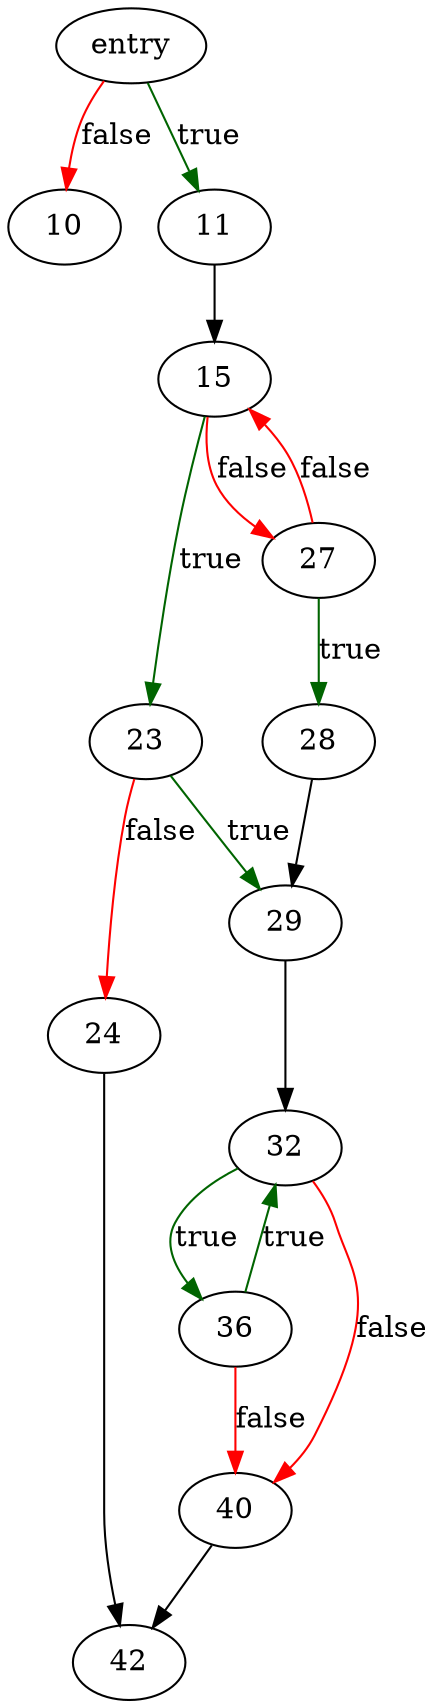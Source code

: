 digraph "hash_get_next" {
	// Node definitions.
	2 [label=entry];
	10;
	11;
	15;
	23;
	24;
	27;
	28;
	29;
	32;
	36;
	40;
	42;

	// Edge definitions.
	2 -> 10 [
		color=red
		label=false
	];
	2 -> 11 [
		color=darkgreen
		label=true
	];
	11 -> 15;
	15 -> 23 [
		color=darkgreen
		label=true
	];
	15 -> 27 [
		color=red
		label=false
	];
	23 -> 24 [
		color=red
		label=false
	];
	23 -> 29 [
		color=darkgreen
		label=true
	];
	24 -> 42;
	27 -> 15 [
		color=red
		label=false
	];
	27 -> 28 [
		color=darkgreen
		label=true
	];
	28 -> 29;
	29 -> 32;
	32 -> 36 [
		color=darkgreen
		label=true
	];
	32 -> 40 [
		color=red
		label=false
	];
	36 -> 32 [
		color=darkgreen
		label=true
	];
	36 -> 40 [
		color=red
		label=false
	];
	40 -> 42;
}